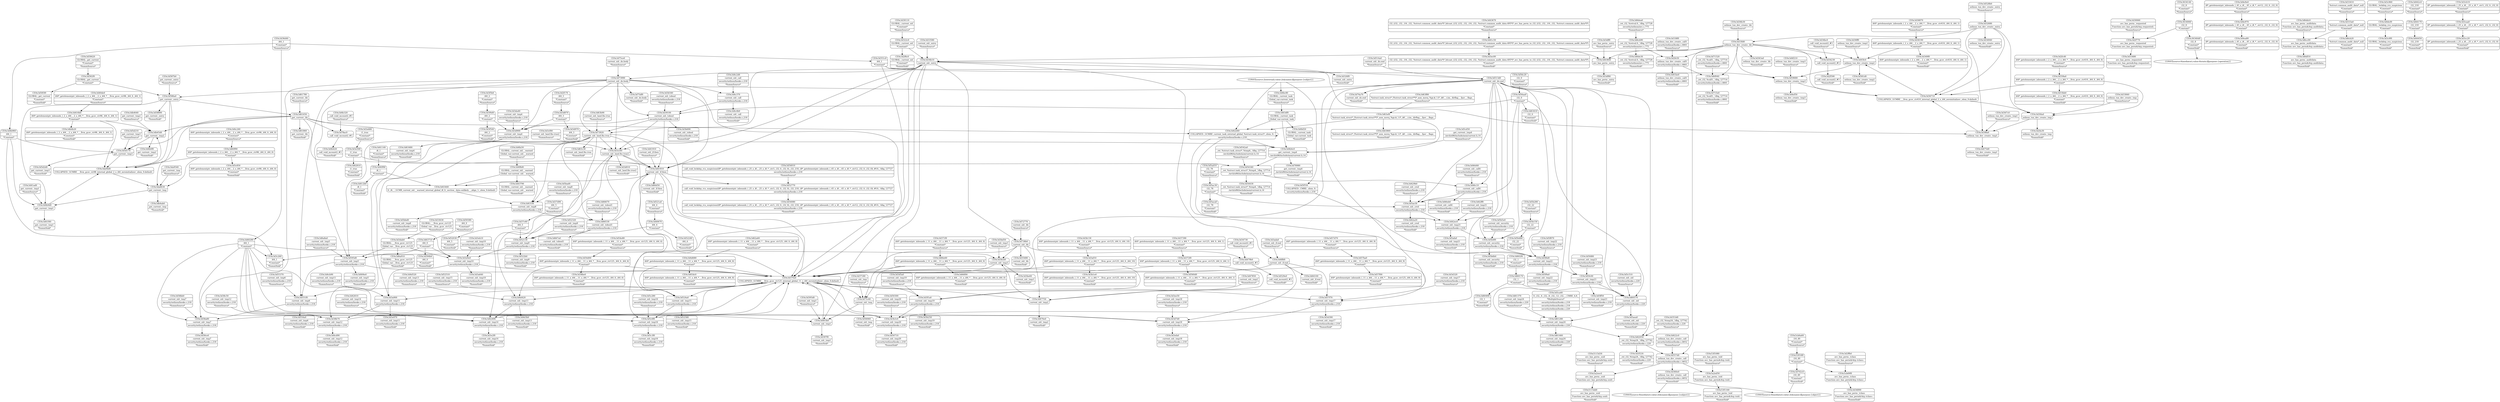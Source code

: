 digraph {
	CE0x3d40de0 [shape=record,shape=Mrecord,label="{CE0x3d40de0|i64*_getelementptr_inbounds_(_2_x_i64_,_2_x_i64_*___llvm_gcov_ctr98,_i64_0,_i64_1)|*Constant*|*SummSource*}"]
	CE0x3d75ce0 [shape=record,shape=Mrecord,label="{CE0x3d75ce0|current_sid:_do.body|*SummSource*}"]
	CE0x3d4d520 [shape=record,shape=Mrecord,label="{CE0x3d4d520|current_sid:_tmp13|security/selinux/hooks.c,218|*SummSource*}"]
	CE0x3d2ffb0 [shape=record,shape=Mrecord,label="{CE0x3d2ffb0|avc_has_perm:_tclass|Function::avc_has_perm&Arg::tclass::|*SummSource*}"]
	CE0x3d595d0 [shape=record,shape=Mrecord,label="{CE0x3d595d0|current_sid:_tmp5|security/selinux/hooks.c,218}"]
	CE0x3d353d0 [shape=record,shape=Mrecord,label="{CE0x3d353d0|_ret_i32_%tmp24,_!dbg_!27742|security/selinux/hooks.c,220|*SummSource*}"]
	CE0x3d41810 [shape=record,shape=Mrecord,label="{CE0x3d41810|current_sid:_if.then}"]
	CE0x3d6a8a0 [shape=record,shape=Mrecord,label="{CE0x3d6a8a0|current_sid:_tmp5|security/selinux/hooks.c,218|*SummSource*}"]
	CE0x3d54340 [shape=record,shape=Mrecord,label="{CE0x3d54340|_ret_%struct.task_struct*_%tmp4,_!dbg_!27714|./arch/x86/include/asm/current.h,14}"]
	CE0x3d5c850 [shape=record,shape=Mrecord,label="{CE0x3d5c850|i64*_getelementptr_inbounds_(_2_x_i64_,_2_x_i64_*___llvm_gcov_ctr98,_i64_0,_i64_0)|*Constant*|*SummSink*}"]
	CE0x3d63480 [shape=record,shape=Mrecord,label="{CE0x3d63480|current_sid:_tmp4|security/selinux/hooks.c,218|*SummSink*}"]
	CE0x3d4b320 [shape=record,shape=Mrecord,label="{CE0x3d4b320|_call_void_mcount()_#3|*SummSource*}"]
	CE0x3d431f0 [shape=record,shape=Mrecord,label="{CE0x3d431f0|current_sid:_tmp8|security/selinux/hooks.c,218}"]
	CE0x3d2fda0 [shape=record,shape=Mrecord,label="{CE0x3d2fda0|selinux_tun_dev_create:_tmp}"]
	CE0x3d43600 [shape=record,shape=Mrecord,label="{CE0x3d43600|avc_has_perm:_entry}"]
	CE0x3db45d0 [shape=record,shape=Mrecord,label="{CE0x3db45d0|get_current:_tmp2}"]
	CE0x3d554a0 [shape=record,shape=Mrecord,label="{CE0x3d554a0|current_sid:_tmp6|security/selinux/hooks.c,218|*SummSink*}"]
	CE0x3d5c510 [shape=record,shape=Mrecord,label="{CE0x3d5c510|current_sid:_sid|security/selinux/hooks.c,220|*SummSource*}"]
	CE0x3d63c30 [shape=record,shape=Mrecord,label="{CE0x3d63c30|current_sid:_land.lhs.true|*SummSink*}"]
	CE0x3d71520 [shape=record,shape=Mrecord,label="{CE0x3d71520|_ret_i32_%call1,_!dbg_!27714|security/selinux/hooks.c,4661|*SummSource*}"]
	CE0x3d3dab0 [shape=record,shape=Mrecord,label="{CE0x3d3dab0|GLOBAL:___llvm_gcov_ctr125|Global_var:__llvm_gcov_ctr125}"]
	CE0x3d4fa50 [shape=record,shape=Mrecord,label="{CE0x3d4fa50|GLOBAL:_current_sid.__warned|Global_var:current_sid.__warned|*SummSource*}"]
	CE0x3d54d00 [shape=record,shape=Mrecord,label="{CE0x3d54d00|i64*_getelementptr_inbounds_(_11_x_i64_,_11_x_i64_*___llvm_gcov_ctr125,_i64_0,_i64_6)|*Constant*}"]
	CE0x3d702c0 [shape=record,shape=Mrecord,label="{CE0x3d702c0|i16_49|*Constant*|*SummSink*}"]
	CE0x3d5b5e0 [shape=record,shape=Mrecord,label="{CE0x3d5b5e0|current_sid:_security|security/selinux/hooks.c,218|*SummSource*}"]
	CE0x5a2eec0 [shape=record,shape=Mrecord,label="{CE0x5a2eec0|avc_has_perm:_ssid|Function::avc_has_perm&Arg::ssid::}"]
	CE0x3d3efa0 [shape=record,shape=Mrecord,label="{CE0x3d3efa0|current_sid:_tmp18|security/selinux/hooks.c,218|*SummSink*}"]
	CE0x3d52320 [shape=record,shape=Mrecord,label="{CE0x3d52320|current_sid:_tmp9|security/selinux/hooks.c,218|*SummSource*}"]
	CE0x3d5c3f0 [shape=record,shape=Mrecord,label="{CE0x3d5c3f0|current_sid:_tmp16|security/selinux/hooks.c,218|*SummSink*}"]
	CE0x3d5f870 [shape=record,shape=Mrecord,label="{CE0x3d5f870|current_sid:_tmp22|security/selinux/hooks.c,218|*SummSource*}"]
	CE0x3d33840 [shape=record,shape=Mrecord,label="{CE0x3d33840|selinux_tun_dev_create:_tmp|*SummSource*}"]
	CE0x36340d0 [shape=record,shape=Mrecord,label="{CE0x36340d0|i32_8|*Constant*|*SummSink*}"]
	CE0x3d3eb10 [shape=record,shape=Mrecord,label="{CE0x3d3eb10|current_sid:_tmp10|security/selinux/hooks.c,218|*SummSource*}"]
	CE0x3d43670 [shape=record,shape=Mrecord,label="{CE0x3d43670|i32_(i32,_i32,_i16,_i32,_%struct.common_audit_data*)*_bitcast_(i32_(i32,_i32,_i16,_i32,_%struct.common_audit_data.495*)*_avc_has_perm_to_i32_(i32,_i32,_i16,_i32,_%struct.common_audit_data*)*)|*Constant*|*SummSource*}"]
	CE0x3d397f0 [shape=record,shape=Mrecord,label="{CE0x3d397f0|current_sid:_tmp1|*SummSink*}"]
	"CONST[source:0(mediator),value:0(static)][purpose:{operation}]"
	CE0x3d40280 [shape=record,shape=Mrecord,label="{CE0x3d40280|i64_1|*Constant*}"]
	CE0x3d61370 [shape=record,shape=Mrecord,label="{CE0x3d61370|current_sid:_tmp24|security/selinux/hooks.c,220|*SummSource*}"]
	CE0x3d42610 [shape=record,shape=Mrecord,label="{CE0x3d42610|current_sid:_tmp14|security/selinux/hooks.c,218|*SummSource*}"]
	CE0x3d351c0 [shape=record,shape=Mrecord,label="{CE0x3d351c0|i64_1|*Constant*}"]
	CE0x3d36870 [shape=record,shape=Mrecord,label="{CE0x3d36870|i64*_getelementptr_inbounds_(_2_x_i64_,_2_x_i64_*___llvm_gcov_ctr410,_i64_0,_i64_1)|*Constant*|*SummSource*}"]
	CE0x3d4f8d0 [shape=record,shape=Mrecord,label="{CE0x3d4f8d0|GLOBAL:_current_sid.__warned|Global_var:current_sid.__warned}"]
	CE0x53f1080 [shape=record,shape=Mrecord,label="{CE0x53f1080|avc_has_perm:_tsid|Function::avc_has_perm&Arg::tsid::|*SummSource*}"]
	CE0x3d587b0 [shape=record,shape=Mrecord,label="{CE0x3d587b0|get_current:_entry|*SummSource*}"]
	CE0x3d412b0 [shape=record,shape=Mrecord,label="{CE0x3d412b0|i8_1|*Constant*|*SummSink*}"]
	CE0x3d56aa0 [shape=record,shape=Mrecord,label="{CE0x3d56aa0|i32_0|*Constant*}"]
	"CONST[source:2(external),value:2(dynamic)][purpose:{subject}]"
	CE0x3d32680 [shape=record,shape=Mrecord,label="{CE0x3d32680|selinux_tun_dev_create:_entry}"]
	CE0x3d5f550 [shape=record,shape=Mrecord,label="{CE0x3d5f550|COLLAPSED:_CMRE:_elem_0::|security/selinux/hooks.c,218}"]
	CE0x3d73990 [shape=record,shape=Mrecord,label="{CE0x3d73990|current_sid:_do.body}"]
	CE0x3d6a910 [shape=record,shape=Mrecord,label="{CE0x3d6a910|GLOBAL:___llvm_gcov_ctr125|Global_var:__llvm_gcov_ctr125|*SummSink*}"]
	CE0x3d4d420 [shape=record,shape=Mrecord,label="{CE0x3d4d420|current_sid:_tmp13|security/selinux/hooks.c,218}"]
	CE0x3d3bcb0 [shape=record,shape=Mrecord,label="{CE0x3d3bcb0|current_sid:_tmp3}"]
	CE0x3d57f70 [shape=record,shape=Mrecord,label="{CE0x3d57f70|current_sid:_tmp17|security/selinux/hooks.c,218}"]
	CE0x3d30ff0 [shape=record,shape=Mrecord,label="{CE0x3d30ff0|selinux_tun_dev_create:_tmp2|*SummSource*}"]
	CE0x3d3f1a0 [shape=record,shape=Mrecord,label="{CE0x3d3f1a0|current_sid:_tmp19|security/selinux/hooks.c,218}"]
	CE0x3d4e9e0 [shape=record,shape=Mrecord,label="{CE0x3d4e9e0|i8*_getelementptr_inbounds_(_45_x_i8_,_45_x_i8_*_.str12,_i32_0,_i32_0)|*Constant*|*SummSource*}"]
	CE0x3d326f0 [shape=record,shape=Mrecord,label="{CE0x3d326f0|current_sid:_entry|*SummSink*}"]
	CE0x3d63410 [shape=record,shape=Mrecord,label="{CE0x3d63410|i32_0|*Constant*|*SummSink*}"]
	CE0x3d476e0 [shape=record,shape=Mrecord,label="{CE0x3d476e0|current_sid:_tmp2|*SummSink*}"]
	CE0x3d59380 [shape=record,shape=Mrecord,label="{CE0x3d59380|i64_0|*Constant*|*SummSource*}"]
	CE0x3d33480 [shape=record,shape=Mrecord,label="{CE0x3d33480|avc_has_perm:_requested|Function::avc_has_perm&Arg::requested::|*SummSink*}"]
	CE0x3d514a0 [shape=record,shape=Mrecord,label="{CE0x3d514a0|current_sid:_do.end|*SummSource*}"]
	CE0x3d5ae30 [shape=record,shape=Mrecord,label="{CE0x3d5ae30|current_sid:_cred|security/selinux/hooks.c,218}"]
	CE0x3d63ef0 [shape=record,shape=Mrecord,label="{CE0x3d63ef0|%struct.task_struct*_(%struct.task_struct**)*_asm_movq_%gs:$_1:P_,$0_,_r,im,_dirflag_,_fpsr_,_flags_}"]
	CE0x3d30110 [shape=record,shape=Mrecord,label="{CE0x3d30110|GLOBAL:_current_sid|*Constant*|*SummSource*}"]
	CE0x3d66d50 [shape=record,shape=Mrecord,label="{CE0x3d66d50|current_sid:_if.then|*SummSink*}"]
	CE0x3d6f040 [shape=record,shape=Mrecord,label="{CE0x3d6f040|_ret_i32_%call1,_!dbg_!27714|security/selinux/hooks.c,4661}"]
	CE0x3d403b0 [shape=record,shape=Mrecord,label="{CE0x3d403b0|current_sid:_tmp1}"]
	CE0x3d61650 [shape=record,shape=Mrecord,label="{CE0x3d61650|get_current:_bb}"]
	CE0x3d63f80 [shape=record,shape=Mrecord,label="{CE0x3d63f80|%struct.task_struct*_(%struct.task_struct**)*_asm_movq_%gs:$_1:P_,$0_,_r,im,_dirflag_,_fpsr_,_flags_|*SummSource*}"]
	CE0x3d3b1e0 [shape=record,shape=Mrecord,label="{CE0x3d3b1e0|i64*_getelementptr_inbounds_(_11_x_i64_,_11_x_i64_*___llvm_gcov_ctr125,_i64_0,_i64_10)|*Constant*|*SummSink*}"]
	CE0x3d371f0 [shape=record,shape=Mrecord,label="{CE0x3d371f0|i64*_getelementptr_inbounds_(_11_x_i64_,_11_x_i64_*___llvm_gcov_ctr125,_i64_0,_i64_0)|*Constant*|*SummSource*}"]
	CE0x3d3b130 [shape=record,shape=Mrecord,label="{CE0x3d3b130|i64*_getelementptr_inbounds_(_11_x_i64_,_11_x_i64_*___llvm_gcov_ctr125,_i64_0,_i64_10)|*Constant*|*SummSource*}"]
	CE0x3d6cb20 [shape=record,shape=Mrecord,label="{CE0x3d6cb20|%struct.common_audit_data*_null|*Constant*|*SummSink*}"]
	CE0x3d57f00 [shape=record,shape=Mrecord,label="{CE0x3d57f00|i64*_getelementptr_inbounds_(_11_x_i64_,_11_x_i64_*___llvm_gcov_ctr125,_i64_0,_i64_9)|*Constant*|*SummSink*}"]
	CE0x3d5f6d0 [shape=record,shape=Mrecord,label="{CE0x3d5f6d0|current_sid:_tmp22|security/selinux/hooks.c,218}"]
	CE0x3d5b4f0 [shape=record,shape=Mrecord,label="{CE0x3d5b4f0|current_sid:_security|security/selinux/hooks.c,218}"]
	CE0x3d3f4d0 [shape=record,shape=Mrecord,label="{CE0x3d3f4d0|i64_2|*Constant*}"]
	CE0x3d5bbd0 [shape=record,shape=Mrecord,label="{CE0x3d5bbd0|current_sid:_tmp8|security/selinux/hooks.c,218|*SummSink*}"]
	CE0x3d602f0 [shape=record,shape=Mrecord,label="{CE0x3d602f0|i32_1|*Constant*|*SummSource*}"]
	CE0x3d41c50 [shape=record,shape=Mrecord,label="{CE0x3d41c50|i32_(i32,_i32,_i16,_i32,_%struct.common_audit_data*)*_bitcast_(i32_(i32,_i32,_i16,_i32,_%struct.common_audit_data.495*)*_avc_has_perm_to_i32_(i32,_i32,_i16,_i32,_%struct.common_audit_data*)*)|*Constant*}"]
	CE0x3d4b960 [shape=record,shape=Mrecord,label="{CE0x3d4b960|i64_1|*Constant*}"]
	CE0x3d45dc0 [shape=record,shape=Mrecord,label="{CE0x3d45dc0|i64*_getelementptr_inbounds_(_11_x_i64_,_11_x_i64_*___llvm_gcov_ctr125,_i64_0,_i64_8)|*Constant*|*SummSink*}"]
	CE0x3d38b70 [shape=record,shape=Mrecord,label="{CE0x3d38b70|current_sid:_tmp12|security/selinux/hooks.c,218}"]
	CE0x3d6cb90 [shape=record,shape=Mrecord,label="{CE0x3d6cb90|_ret_i32_%retval.0,_!dbg_!27728|security/selinux/avc.c,775}"]
	CE0x3d5cd50 [shape=record,shape=Mrecord,label="{CE0x3d5cd50|get_current:_tmp4|./arch/x86/include/asm/current.h,14|*SummSource*}"]
	CE0x3d66f00 [shape=record,shape=Mrecord,label="{CE0x3d66f00|i64*_getelementptr_inbounds_(_11_x_i64_,_11_x_i64_*___llvm_gcov_ctr125,_i64_0,_i64_0)|*Constant*|*SummSink*}"]
	CE0x3d4dcf0 [shape=record,shape=Mrecord,label="{CE0x3d4dcf0|GLOBAL:_lockdep_rcu_suspicious|*Constant*}"]
	CE0x3d37180 [shape=record,shape=Mrecord,label="{CE0x3d37180|current_sid:_tmp|*SummSource*}"]
	CE0x3d3e680 [shape=record,shape=Mrecord,label="{CE0x3d3e680|i1_true|*Constant*|*SummSource*}"]
	CE0x3d406e0 [shape=record,shape=Mrecord,label="{CE0x3d406e0|current_sid:_tmp5|security/selinux/hooks.c,218|*SummSink*}"]
	CE0x3d4b0f0 [shape=record,shape=Mrecord,label="{CE0x3d4b0f0|get_current:_tmp2|*SummSink*}"]
	CE0x3d442c0 [shape=record,shape=Mrecord,label="{CE0x3d442c0|i32_218|*Constant*|*SummSource*}"]
	CE0x3d4c4b0 [shape=record,shape=Mrecord,label="{CE0x3d4c4b0|current_sid:_call|security/selinux/hooks.c,218|*SummSink*}"]
	CE0x3d4c240 [shape=record,shape=Mrecord,label="{CE0x3d4c240|i64*_getelementptr_inbounds_(_2_x_i64_,_2_x_i64_*___llvm_gcov_ctr98,_i64_0,_i64_0)|*Constant*|*SummSource*}"]
	CE0x3d54080 [shape=record,shape=Mrecord,label="{CE0x3d54080|_call_void_lockdep_rcu_suspicious(i8*_getelementptr_inbounds_(_25_x_i8_,_25_x_i8_*_.str3,_i32_0,_i32_0),_i32_218,_i8*_getelementptr_inbounds_(_45_x_i8_,_45_x_i8_*_.str12,_i32_0,_i32_0))_#10,_!dbg_!27727|security/selinux/hooks.c,218|*SummSink*}"]
	CE0x3d38fa0 [shape=record,shape=Mrecord,label="{CE0x3d38fa0|selinux_tun_dev_create:_tmp1}"]
	CE0x3d3bd50 [shape=record,shape=Mrecord,label="{CE0x3d3bd50|current_sid:_tmp3|*SummSource*}"]
	CE0x3d372f0 [shape=record,shape=Mrecord,label="{CE0x3d372f0|i64*_getelementptr_inbounds_(_11_x_i64_,_11_x_i64_*___llvm_gcov_ctr125,_i64_0,_i64_1)|*Constant*}"]
	CE0x3d2fa30 [shape=record,shape=Mrecord,label="{CE0x3d2fa30|selinux_tun_dev_create:_tmp|*SummSink*}"]
	CE0x3d34230 [shape=record,shape=Mrecord,label="{CE0x3d34230|_call_void_mcount()_#3}"]
	CE0x3d3b690 [shape=record,shape=Mrecord,label="{CE0x3d3b690|current_sid:_tobool|security/selinux/hooks.c,218|*SummSink*}"]
	CE0x53f10f0 [shape=record,shape=Mrecord,label="{CE0x53f10f0|i16_49|*Constant*}"]
	CE0x3d60490 [shape=record,shape=Mrecord,label="{CE0x3d60490|i32_1|*Constant*|*SummSink*}"]
	CE0x3d75c40 [shape=record,shape=Mrecord,label="{CE0x3d75c40|current_sid:_tmp}"]
	CE0x3d75df0 [shape=record,shape=Mrecord,label="{CE0x3d75df0|current_sid:_do.body|*SummSink*}"]
	CE0x3d62a60 [shape=record,shape=Mrecord,label="{CE0x3d62a60|i64*_getelementptr_inbounds_(_11_x_i64_,_11_x_i64_*___llvm_gcov_ctr125,_i64_0,_i64_8)|*Constant*|*SummSource*}"]
	CE0x3d46eb0 [shape=record,shape=Mrecord,label="{CE0x3d46eb0|current_sid:_call4|security/selinux/hooks.c,218|*SummSink*}"]
	CE0x3d42d40 [shape=record,shape=Mrecord,label="{CE0x3d42d40|COLLAPSED:_GCMRE_current_task_external_global_%struct.task_struct*:_elem_0::|security/selinux/hooks.c,218}"]
	CE0x3d4c370 [shape=record,shape=Mrecord,label="{CE0x3d4c370|current_sid:_call|security/selinux/hooks.c,218}"]
	CE0x3d60570 [shape=record,shape=Mrecord,label="{CE0x3d60570|current_sid:_sid|security/selinux/hooks.c,220}"]
	CE0x3d528b0 [shape=record,shape=Mrecord,label="{CE0x3d528b0|selinux_tun_dev_create:_entry|*SummSource*}"]
	CE0x3d5c280 [shape=record,shape=Mrecord,label="{CE0x3d5c280|current_sid:_tmp16|security/selinux/hooks.c,218|*SummSource*}"]
	CE0x3d52030 [shape=record,shape=Mrecord,label="{CE0x3d52030|i64_5|*Constant*|*SummSink*}"]
	CE0x3d3c260 [shape=record,shape=Mrecord,label="{CE0x3d3c260|i64_1|*Constant*|*SummSink*}"]
	CE0x3d41f40 [shape=record,shape=Mrecord,label="{CE0x3d41f40|get_current:_tmp1|*SummSink*}"]
	CE0x3d5f9a0 [shape=record,shape=Mrecord,label="{CE0x3d5f9a0|current_sid:_tmp22|security/selinux/hooks.c,218|*SummSink*}"]
	CE0x3d5b6b0 [shape=record,shape=Mrecord,label="{CE0x3d5b6b0|current_sid:_security|security/selinux/hooks.c,218|*SummSink*}"]
	CE0x3d5fc00 [shape=record,shape=Mrecord,label="{CE0x3d5fc00|current_sid:_tmp23|security/selinux/hooks.c,218}"]
	CE0x3d34890 [shape=record,shape=Mrecord,label="{CE0x3d34890|avc_has_perm:_tclass|Function::avc_has_perm&Arg::tclass::|*SummSink*}"]
	CE0x3d34730 [shape=record,shape=Mrecord,label="{CE0x3d34730|_call_void_mcount()_#3|*SummSource*}"]
	CE0x3d44170 [shape=record,shape=Mrecord,label="{CE0x3d44170|i32_218|*Constant*}"]
	CE0x3d50300 [shape=record,shape=Mrecord,label="{CE0x3d50300|current_sid:_tmp20|security/selinux/hooks.c,218|*SummSource*}"]
	CE0x3d3c960 [shape=record,shape=Mrecord,label="{CE0x3d3c960|GLOBAL:_lockdep_rcu_suspicious|*Constant*|*SummSource*}"]
	CE0x3d60f90 [shape=record,shape=Mrecord,label="{CE0x3d60f90|i64*_getelementptr_inbounds_(_2_x_i64_,_2_x_i64_*___llvm_gcov_ctr98,_i64_0,_i64_0)|*Constant*}"]
	CE0x3d52130 [shape=record,shape=Mrecord,label="{CE0x3d52130|current_sid:_tmp9|security/selinux/hooks.c,218}"]
	CE0x3d3b250 [shape=record,shape=Mrecord,label="{CE0x3d3b250|current_sid:_tmp19|security/selinux/hooks.c,218|*SummSink*}"]
	CE0x3d56060 [shape=record,shape=Mrecord,label="{CE0x3d56060|current_sid:_tmp|*SummSink*}"]
	CE0x3d4d680 [shape=record,shape=Mrecord,label="{CE0x3d4d680|i64*_getelementptr_inbounds_(_11_x_i64_,_11_x_i64_*___llvm_gcov_ctr125,_i64_0,_i64_8)|*Constant*}"]
	CE0x3d3b540 [shape=record,shape=Mrecord,label="{CE0x3d3b540|current_sid:_tobool|security/selinux/hooks.c,218|*SummSource*}"]
	CE0x3d34bc0 [shape=record,shape=Mrecord,label="{CE0x3d34bc0|_call_void_mcount()_#3|*SummSource*}"]
	CE0x3d66670 [shape=record,shape=Mrecord,label="{CE0x3d66670|current_sid:_tobool1|security/selinux/hooks.c,218|*SummSource*}"]
	CE0x3d58420 [shape=record,shape=Mrecord,label="{CE0x3d58420|GLOBAL:_get_current|*Constant*|*SummSource*}"]
	CE0x3d47750 [shape=record,shape=Mrecord,label="{CE0x3d47750|current_sid:_tmp2}"]
	CE0x3d3da40 [shape=record,shape=Mrecord,label="{CE0x3d3da40|current_sid:_tmp4|security/selinux/hooks.c,218|*SummSource*}"]
	CE0x3d479b0 [shape=record,shape=Mrecord,label="{CE0x3d479b0|_call_void_mcount()_#3}"]
	CE0x3d63710 [shape=record,shape=Mrecord,label="{CE0x3d63710|i64_0|*Constant*}"]
	CE0x3d63b90 [shape=record,shape=Mrecord,label="{CE0x3d63b90|current_sid:_land.lhs.true|*SummSource*}"]
	CE0x3d4ea80 [shape=record,shape=Mrecord,label="{CE0x3d4ea80|i8*_getelementptr_inbounds_(_45_x_i8_,_45_x_i8_*_.str12,_i32_0,_i32_0)|*Constant*|*SummSink*}"]
	CE0x3d73920 [shape=record,shape=Mrecord,label="{CE0x3d73920|current_sid:_land.lhs.true}"]
	CE0x3d43790 [shape=record,shape=Mrecord,label="{CE0x3d43790|GLOBAL:_current_sid.__warned|Global_var:current_sid.__warned|*SummSink*}"]
	CE0x3d60170 [shape=record,shape=Mrecord,label="{CE0x3d60170|i32_1|*Constant*}"]
	CE0x3d41910 [shape=record,shape=Mrecord,label="{CE0x3d41910|current_sid:_if.then|*SummSource*}"]
	CE0x3d41140 [shape=record,shape=Mrecord,label="{CE0x3d41140|i8_1|*Constant*|*SummSource*}"]
	CE0x3d542a0 [shape=record,shape=Mrecord,label="{CE0x3d542a0|_ret_%struct.task_struct*_%tmp4,_!dbg_!27714|./arch/x86/include/asm/current.h,14|*SummSource*}"]
	CE0x3d3df80 [shape=record,shape=Mrecord,label="{CE0x3d3df80|avc_has_perm:_entry|*SummSink*}"]
	CE0x3d5afa0 [shape=record,shape=Mrecord,label="{CE0x3d5afa0|current_sid:_tmp21|security/selinux/hooks.c,218|*SummSink*}"]
	CE0x3d2f220 [shape=record,shape=Mrecord,label="{CE0x3d2f220|_ret_i32_%tmp24,_!dbg_!27742|security/selinux/hooks.c,220|*SummSink*}"]
	CE0x3d3d320 [shape=record,shape=Mrecord,label="{CE0x3d3d320|current_sid:_tmp17|security/selinux/hooks.c,218|*SummSource*}"]
	CE0x3d586a0 [shape=record,shape=Mrecord,label="{CE0x3d586a0|get_current:_entry}"]
	CE0x3d395d0 [shape=record,shape=Mrecord,label="{CE0x3d395d0|current_sid:_tmp1|*SummSource*}"]
	CE0x3d58a80 [shape=record,shape=Mrecord,label="{CE0x3d58a80|current_sid:_tmp7|security/selinux/hooks.c,218}"]
	CE0x3d4d3b0 [shape=record,shape=Mrecord,label="{CE0x3d4d3b0|current_sid:_tmp13|security/selinux/hooks.c,218|*SummSink*}"]
	CE0x3d557d0 [shape=record,shape=Mrecord,label="{CE0x3d557d0|selinux_tun_dev_create:_call|security/selinux/hooks.c,4652}"]
	CE0x3d58890 [shape=record,shape=Mrecord,label="{CE0x3d58890|get_current:_entry|*SummSink*}"]
	CE0x3d58bb0 [shape=record,shape=Mrecord,label="{CE0x3d58bb0|current_sid:_tmp7|security/selinux/hooks.c,218|*SummSource*}"]
	CE0x3d36190 [shape=record,shape=Mrecord,label="{CE0x3d36190|i64*_getelementptr_inbounds_(_2_x_i64_,_2_x_i64_*___llvm_gcov_ctr410,_i64_0,_i64_1)|*Constant*}"]
	CE0x3d56c20 [shape=record,shape=Mrecord,label="{CE0x3d56c20|i32_0|*Constant*|*SummSource*}"]
	CE0x3d52240 [shape=record,shape=Mrecord,label="{CE0x3d52240|i64_4|*Constant*|*SummSink*}"]
	CE0x3634060 [shape=record,shape=Mrecord,label="{CE0x3634060|i32_8|*Constant*}"]
	"CONST[source:0(mediator),value:2(dynamic)][purpose:{subject}]"
	CE0x3d30060 [shape=record,shape=Mrecord,label="{CE0x3d30060|avc_has_perm:_requested|Function::avc_has_perm&Arg::requested::|*SummSource*}"]
	CE0x3d4cd90 [shape=record,shape=Mrecord,label="{CE0x3d4cd90|current_sid:_tmp12|security/selinux/hooks.c,218|*SummSink*}"]
	CE0x3d62810 [shape=record,shape=Mrecord,label="{CE0x3d62810|i1_true|*Constant*|*SummSink*}"]
	CE0x3d4bf20 [shape=record,shape=Mrecord,label="{CE0x3d4bf20|GLOBAL:_current_task|Global_var:current_task|*SummSink*}"]
	CE0x3d522b0 [shape=record,shape=Mrecord,label="{CE0x3d522b0|current_sid:_tmp9|security/selinux/hooks.c,218|*SummSink*}"]
	CE0x3d41be0 [shape=record,shape=Mrecord,label="{CE0x3d41be0|selinux_tun_dev_create:_call1|security/selinux/hooks.c,4661|*SummSink*}"]
	CE0x3d42490 [shape=record,shape=Mrecord,label="{CE0x3d42490|current_sid:_tmp14|security/selinux/hooks.c,218}"]
	CE0x3d594b0 [shape=record,shape=Mrecord,label="{CE0x3d594b0|i64_0|*Constant*|*SummSink*}"]
	CE0x3d3af10 [shape=record,shape=Mrecord,label="{CE0x3d3af10|i64*_getelementptr_inbounds_(_11_x_i64_,_11_x_i64_*___llvm_gcov_ctr125,_i64_0,_i64_10)|*Constant*}"]
	CE0x3d33580 [shape=record,shape=Mrecord,label="{CE0x3d33580|current_sid:_entry|*SummSource*}"]
	CE0x3d45fc0 [shape=record,shape=Mrecord,label="{CE0x3d45fc0|selinux_tun_dev_create:_tmp2}"]
	CE0x3d3d5a0 [shape=record,shape=Mrecord,label="{CE0x3d3d5a0|current_sid:_tmp19|security/selinux/hooks.c,218|*SummSource*}"]
	CE0x3d6dea0 [shape=record,shape=Mrecord,label="{CE0x3d6dea0|_ret_i32_%retval.0,_!dbg_!27728|security/selinux/avc.c,775|*SummSource*}"]
	CE0x3d61860 [shape=record,shape=Mrecord,label="{CE0x3d61860|get_current:_bb|*SummSink*}"]
	CE0x3d551f0 [shape=record,shape=Mrecord,label="{CE0x3d551f0|current_sid:_tmp6|security/selinux/hooks.c,218}"]
	CE0x3d33410 [shape=record,shape=Mrecord,label="{CE0x3d33410|%struct.common_audit_data*_null|*Constant*|*SummSource*}"]
	CE0x3d42ec0 [shape=record,shape=Mrecord,label="{CE0x3d42ec0|current_sid:_tmp21|security/selinux/hooks.c,218}"]
	CE0x3d43440 [shape=record,shape=Mrecord,label="{CE0x3d43440|0:_i8,_:_GCMR_current_sid.__warned_internal_global_i8_0,_section_.data.unlikely_,_align_1:_elem_0:default:}"]
	CE0x3d38be0 [shape=record,shape=Mrecord,label="{CE0x3d38be0|i64*_getelementptr_inbounds_(_11_x_i64_,_11_x_i64_*___llvm_gcov_ctr125,_i64_0,_i64_6)|*Constant*|*SummSink*}"]
	CE0x3d3e970 [shape=record,shape=Mrecord,label="{CE0x3d3e970|current_sid:_tmp11|security/selinux/hooks.c,218|*SummSink*}"]
	CE0x3d4b4c0 [shape=record,shape=Mrecord,label="{CE0x3d4b4c0|get_current:_tmp4|./arch/x86/include/asm/current.h,14}"]
	CE0x3d3e9e0 [shape=record,shape=Mrecord,label="{CE0x3d3e9e0|current_sid:_tmp10|security/selinux/hooks.c,218}"]
	CE0x3d3dff0 [shape=record,shape=Mrecord,label="{CE0x3d3dff0|avc_has_perm:_entry|*SummSource*}"]
	CE0x3d738b0 [shape=record,shape=Mrecord,label="{CE0x3d738b0|current_sid:_bb}"]
	CE0x3d4cb90 [shape=record,shape=Mrecord,label="{CE0x3d4cb90|current_sid:_tmp11|security/selinux/hooks.c,218|*SummSource*}"]
	CE0x3d5ac30 [shape=record,shape=Mrecord,label="{CE0x3d5ac30|i32_78|*Constant*}"]
	CE0x3d5c0f0 [shape=record,shape=Mrecord,label="{CE0x3d5c0f0|current_sid:_tmp16|security/selinux/hooks.c,218}"]
	CE0x3d6de30 [shape=record,shape=Mrecord,label="{CE0x3d6de30|_ret_i32_%retval.0,_!dbg_!27728|security/selinux/avc.c,775|*SummSink*}"]
	CE0x3d41ad0 [shape=record,shape=Mrecord,label="{CE0x3d41ad0|get_current:_tmp1|*SummSource*}"]
	CE0x3d529e0 [shape=record,shape=Mrecord,label="{CE0x3d529e0|_call_void_mcount()_#3|*SummSink*}"]
	CE0x3d4e970 [shape=record,shape=Mrecord,label="{CE0x3d4e970|i8*_getelementptr_inbounds_(_45_x_i8_,_45_x_i8_*_.str12,_i32_0,_i32_0)|*Constant*}"]
	CE0x3d370a0 [shape=record,shape=Mrecord,label="{CE0x3d370a0|COLLAPSED:_GCMRE___llvm_gcov_ctr125_internal_global_11_x_i64_zeroinitializer:_elem_0:default:}"]
	CE0x3d5d210 [shape=record,shape=Mrecord,label="{CE0x3d5d210|get_current:_tmp3|*SummSource*}"]
	CE0x3d3d390 [shape=record,shape=Mrecord,label="{CE0x3d3d390|current_sid:_tmp17|security/selinux/hooks.c,218|*SummSink*}"]
	CE0x3d521a0 [shape=record,shape=Mrecord,label="{CE0x3d521a0|i64_4|*Constant*|*SummSource*}"]
	CE0x5cb6a60 [shape=record,shape=Mrecord,label="{CE0x5cb6a60|i16_49|*Constant*|*SummSource*}"]
	CE0x3d4bc80 [shape=record,shape=Mrecord,label="{CE0x3d4bc80|GLOBAL:_current_task|Global_var:current_task|*SummSource*}"]
	CE0x3d6ddc0 [shape=record,shape=Mrecord,label="{CE0x3d6ddc0|avc_has_perm:_auditdata|Function::avc_has_perm&Arg::auditdata::|*SummSource*}"]
	CE0x3d47850 [shape=record,shape=Mrecord,label="{CE0x3d47850|current_sid:_tmp2|*SummSource*}"]
	CE0x3d349f0 [shape=record,shape=Mrecord,label="{CE0x3d349f0|i64*_getelementptr_inbounds_(_2_x_i64_,_2_x_i64_*___llvm_gcov_ctr410,_i64_0,_i64_1)|*Constant*|*SummSink*}"]
	CE0x3d422c0 [shape=record,shape=Mrecord,label="{CE0x3d422c0|selinux_tun_dev_create:_call|security/selinux/hooks.c,4652|*SummSource*}"]
	CE0x3d3f5b0 [shape=record,shape=Mrecord,label="{CE0x3d3f5b0|i64_2|*Constant*|*SummSource*}"]
	CE0x3d52510 [shape=record,shape=Mrecord,label="{CE0x3d52510|current_sid:_tmp15|security/selinux/hooks.c,218|*SummSource*}"]
	CE0x3d63df0 [shape=record,shape=Mrecord,label="{CE0x3d63df0|GLOBAL:_current_task|Global_var:current_task}"]
	CE0x3d40f90 [shape=record,shape=Mrecord,label="{CE0x3d40f90|i8_1|*Constant*}"]
	CE0x3d46c10 [shape=record,shape=Mrecord,label="{CE0x3d46c10|current_sid:_call4|security/selinux/hooks.c,218}"]
	CE0x3d3d010 [shape=record,shape=Mrecord,label="{CE0x3d3d010|current_sid:_land.lhs.true2|*SummSink*}"]
	CE0x3d52770 [shape=record,shape=Mrecord,label="{CE0x3d52770|_call_void_lockdep_rcu_suspicious(i8*_getelementptr_inbounds_(_25_x_i8_,_25_x_i8_*_.str3,_i32_0,_i32_0),_i32_218,_i8*_getelementptr_inbounds_(_45_x_i8_,_45_x_i8_*_.str12,_i32_0,_i32_0))_#10,_!dbg_!27727|security/selinux/hooks.c,218}"]
	CE0x3d78980 [shape=record,shape=Mrecord,label="{CE0x3d78980|get_current:_tmp4|./arch/x86/include/asm/current.h,14|*SummSink*}"]
	CE0x3db4b20 [shape=record,shape=Mrecord,label="{CE0x3db4b20|i64*_getelementptr_inbounds_(_2_x_i64_,_2_x_i64_*___llvm_gcov_ctr98,_i64_0,_i64_1)|*Constant*|*SummSink*}"]
	CE0x3d360e0 [shape=record,shape=Mrecord,label="{CE0x3d360e0|selinux_tun_dev_create:_call|security/selinux/hooks.c,4652|*SummSink*}"]
	CE0x3d715e0 [shape=record,shape=Mrecord,label="{CE0x3d715e0|_ret_i32_%call1,_!dbg_!27714|security/selinux/hooks.c,4661|*SummSink*}"]
	CE0x3d34b10 [shape=record,shape=Mrecord,label="{CE0x3d34b10|current_sid:_entry}"]
	CE0x3d4ef50 [shape=record,shape=Mrecord,label="{CE0x3d4ef50|selinux_tun_dev_create:_tmp3|*SummSink*}"]
	CE0x3d3ee50 [shape=record,shape=Mrecord,label="{CE0x3d3ee50|current_sid:_tmp18|security/selinux/hooks.c,218|*SummSource*}"]
	CE0x3d50710 [shape=record,shape=Mrecord,label="{CE0x3d50710|current_sid:_tmp20|security/selinux/hooks.c,218|*SummSink*}"]
	CE0x3d42050 [shape=record,shape=Mrecord,label="{CE0x3d42050|_ret_i32_%tmp24,_!dbg_!27742|security/selinux/hooks.c,220}"]
	CE0x3d34940 [shape=record,shape=Mrecord,label="{CE0x3d34940|selinux_tun_dev_create:_entry|*SummSink*}"]
	CE0x3d37d90 [shape=record,shape=Mrecord,label="{CE0x3d37d90|i64_5|*Constant*|*SummSource*}"]
	CE0x3d3cf00 [shape=record,shape=Mrecord,label="{CE0x3d3cf00|current_sid:_land.lhs.true2|*SummSource*}"]
	CE0x3d367c0 [shape=record,shape=Mrecord,label="{CE0x3d367c0|selinux_tun_dev_create:_tmp1|*SummSource*}"]
	CE0x3d57ba0 [shape=record,shape=Mrecord,label="{CE0x3d57ba0|i64*_getelementptr_inbounds_(_11_x_i64_,_11_x_i64_*___llvm_gcov_ctr125,_i64_0,_i64_9)|*Constant*}"]
	CE0x3d524a0 [shape=record,shape=Mrecord,label="{CE0x3d524a0|current_sid:_tmp15|security/selinux/hooks.c,218}"]
	CE0x3db4ab0 [shape=record,shape=Mrecord,label="{CE0x3db4ab0|get_current:_tmp|*SummSink*}"]
	CE0x3d61460 [shape=record,shape=Mrecord,label="{CE0x3d61460|current_sid:_tmp24|security/selinux/hooks.c,220|*SummSink*}"]
	CE0x3d59680 [shape=record,shape=Mrecord,label="{CE0x3d59680|selinux_tun_dev_create:_tmp3}"]
	CE0x3d4b420 [shape=record,shape=Mrecord,label="{CE0x3d4b420|_call_void_mcount()_#3|*SummSink*}"]
	CE0x3d585f0 [shape=record,shape=Mrecord,label="{CE0x3d585f0|GLOBAL:_get_current|*Constant*|*SummSink*}"]
	CE0x3da6630 [shape=record,shape=Mrecord,label="{CE0x3da6630|get_current:_tmp}"]
	CE0x3d6cc00 [shape=record,shape=Mrecord,label="{CE0x3d6cc00|avc_has_perm:_auditdata|Function::avc_has_perm&Arg::auditdata::}"]
	CE0x3d61280 [shape=record,shape=Mrecord,label="{CE0x3d61280|current_sid:_tmp24|security/selinux/hooks.c,220}"]
	CE0x3d513d0 [shape=record,shape=Mrecord,label="{CE0x3d513d0|current_sid:_do.end}"]
	CE0x3d39100 [shape=record,shape=Mrecord,label="{CE0x3d39100|current_sid:_tobool|security/selinux/hooks.c,218}"]
	CE0x3d5b150 [shape=record,shape=Mrecord,label="{CE0x3d5b150|i32_22|*Constant*}"]
	CE0x3d322c0 [shape=record,shape=Mrecord,label="{CE0x3d322c0|GLOBAL:_current_sid|*Constant*}"]
	CE0x3d3e2f0 [shape=record,shape=Mrecord,label="{CE0x3d3e2f0|current_sid:_tmp14|security/selinux/hooks.c,218|*SummSink*}"]
	CE0x3d333a0 [shape=record,shape=Mrecord,label="{CE0x3d333a0|%struct.common_audit_data*_null|*Constant*}"]
	CE0x3d363a0 [shape=record,shape=Mrecord,label="{CE0x3d363a0|selinux_tun_dev_create:_bb|*SummSink*}"]
	CE0x3d3caa0 [shape=record,shape=Mrecord,label="{CE0x3d3caa0|i8*_getelementptr_inbounds_(_25_x_i8_,_25_x_i8_*_.str3,_i32_0,_i32_0)|*Constant*}"]
	CE0x3d2f590 [shape=record,shape=Mrecord,label="{CE0x3d2f590|_call_void_mcount()_#3|*SummSink*}"]
	CE0x3d38c50 [shape=record,shape=Mrecord,label="{CE0x3d38c50|current_sid:_tmp12|security/selinux/hooks.c,218|*SummSource*}"]
	CE0x3d2f170 [shape=record,shape=Mrecord,label="{CE0x3d2f170|i64_3|*Constant*|*SummSource*}"]
	CE0x3d582f0 [shape=record,shape=Mrecord,label="{CE0x3d582f0|GLOBAL:_get_current|*Constant*}"]
	CE0x3d5b480 [shape=record,shape=Mrecord,label="{CE0x3d5b480|i32_22|*Constant*|*SummSink*}"]
	CE0x3634140 [shape=record,shape=Mrecord,label="{CE0x3634140|i32_8|*Constant*|*SummSource*}"]
	CE0x3d3d970 [shape=record,shape=Mrecord,label="{CE0x3d3d970|i64_3|*Constant*|*SummSink*}"]
	CE0x3d36b30 [shape=record,shape=Mrecord,label="{CE0x3d36b30|selinux_tun_dev_create:_bb|*SummSource*}"]
	CE0x5a2ed50 [shape=record,shape=Mrecord,label="{CE0x5a2ed50|avc_has_perm:_tsid|Function::avc_has_perm&Arg::tsid::}"]
	CE0x3d6df10 [shape=record,shape=Mrecord,label="{CE0x3d6df10|avc_has_perm:_auditdata|Function::avc_has_perm&Arg::auditdata::|*SummSink*}"]
	CE0x5115dd0 [shape=record,shape=Mrecord,label="{CE0x5115dd0|avc_has_perm:_ssid|Function::avc_has_perm&Arg::ssid::|*SummSink*}"]
	CE0x3d560d0 [shape=record,shape=Mrecord,label="{CE0x3d560d0|i64*_getelementptr_inbounds_(_11_x_i64_,_11_x_i64_*___llvm_gcov_ctr125,_i64_0,_i64_1)|*Constant*|*SummSink*}"]
	CE0x3d37390 [shape=record,shape=Mrecord,label="{CE0x3d37390|i64*_getelementptr_inbounds_(_11_x_i64_,_11_x_i64_*___llvm_gcov_ctr125,_i64_0,_i64_1)|*Constant*|*SummSource*}"]
	CE0x3d5ad10 [shape=record,shape=Mrecord,label="{CE0x3d5ad10|i32_78|*Constant*|*SummSource*}"]
	CE0x3d3cb10 [shape=record,shape=Mrecord,label="{CE0x3d3cb10|i8*_getelementptr_inbounds_(_25_x_i8_,_25_x_i8_*_.str3,_i32_0,_i32_0)|*Constant*|*SummSource*}"]
	CE0x3d52580 [shape=record,shape=Mrecord,label="{CE0x3d52580|current_sid:_tmp15|security/selinux/hooks.c,218|*SummSink*}"]
	CE0x3d3be60 [shape=record,shape=Mrecord,label="{CE0x3d3be60|current_sid:_tmp3|*SummSink*}"]
	CE0x3db5860 [shape=record,shape=Mrecord,label="{CE0x3db5860|%struct.task_struct*_(%struct.task_struct**)*_asm_movq_%gs:$_1:P_,$0_,_r,im,_dirflag_,_fpsr_,_flags_|*SummSink*}"]
	CE0x3d3ada0 [shape=record,shape=Mrecord,label="{CE0x3d3ada0|current_sid:_if.end|*SummSource*}"]
	CE0x3d33bb0 [shape=record,shape=Mrecord,label="{CE0x3d33bb0|i64*_getelementptr_inbounds_(_2_x_i64_,_2_x_i64_*___llvm_gcov_ctr410,_i64_0,_i64_0)|*Constant*|*SummSink*}"]
	CE0x3d2f6c0 [shape=record,shape=Mrecord,label="{CE0x3d2f6c0|GLOBAL:_current_sid|*Constant*|*SummSink*}"]
	CE0x3d3b3c0 [shape=record,shape=Mrecord,label="{CE0x3d3b3c0|current_sid:_tmp20|security/selinux/hooks.c,218}"]
	CE0x3d57d70 [shape=record,shape=Mrecord,label="{CE0x3d57d70|i64*_getelementptr_inbounds_(_11_x_i64_,_11_x_i64_*___llvm_gcov_ctr125,_i64_0,_i64_9)|*Constant*|*SummSource*}"]
	CE0x3d36710 [shape=record,shape=Mrecord,label="{CE0x3d36710|COLLAPSED:_GCMRE___llvm_gcov_ctr410_internal_global_2_x_i64_zeroinitializer:_elem_0:default:}"]
	CE0x3d74a70 [shape=record,shape=Mrecord,label="{CE0x3d74a70|current_sid:_do.end|*SummSink*}"]
	CE0x3d36d40 [shape=record,shape=Mrecord,label="{CE0x3d36d40|i64_1|*Constant*|*SummSource*}"]
	CE0x3d5d2d0 [shape=record,shape=Mrecord,label="{CE0x3d5d2d0|get_current:_tmp3|*SummSink*}"]
	CE0x3d5ca40 [shape=record,shape=Mrecord,label="{CE0x3d5ca40|0:_i32,_4:_i32,_8:_i32,_12:_i32,_:_CMRE_4,8_|*MultipleSource*|security/selinux/hooks.c,218|security/selinux/hooks.c,218|security/selinux/hooks.c,220}"]
	CE0x3d5aca0 [shape=record,shape=Mrecord,label="{CE0x3d5aca0|i32_78|*Constant*|*SummSink*}"]
	CE0x3d72770 [shape=record,shape=Mrecord,label="{CE0x3d72770|current_sid:_bb|*SummSource*}"]
	CE0x3d5d170 [shape=record,shape=Mrecord,label="{CE0x3d5d170|get_current:_tmp3}"]
	CE0x3d2fc40 [shape=record,shape=Mrecord,label="{CE0x3d2fc40|i64*_getelementptr_inbounds_(_2_x_i64_,_2_x_i64_*___llvm_gcov_ctr410,_i64_0,_i64_0)|*Constant*|*SummSource*}"]
	CE0x3d3d7d0 [shape=record,shape=Mrecord,label="{CE0x3d3d7d0|current_sid:_tmp18|security/selinux/hooks.c,218}"]
	CE0x3d4f210 [shape=record,shape=Mrecord,label="{CE0x3d4f210|selinux_tun_dev_create:_tmp3|*SummSource*}"]
	CE0x3d54430 [shape=record,shape=Mrecord,label="{CE0x3d54430|_ret_%struct.task_struct*_%tmp4,_!dbg_!27714|./arch/x86/include/asm/current.h,14|*SummSink*}"]
	CE0x3d3e500 [shape=record,shape=Mrecord,label="{CE0x3d3e500|i1_true|*Constant*}"]
	CE0x3d3c9f0 [shape=record,shape=Mrecord,label="{CE0x3d3c9f0|GLOBAL:_lockdep_rcu_suspicious|*Constant*|*SummSink*}"]
	CE0x3d2fe50 [shape=record,shape=Mrecord,label="{CE0x3d2fe50|selinux_tun_dev_create:_call1|security/selinux/hooks.c,4661}"]
	CE0x3d46d40 [shape=record,shape=Mrecord,label="{CE0x3d46d40|current_sid:_call4|security/selinux/hooks.c,218|*SummSource*}"]
	CE0x3d54010 [shape=record,shape=Mrecord,label="{CE0x3d54010|_call_void_lockdep_rcu_suspicious(i8*_getelementptr_inbounds_(_25_x_i8_,_25_x_i8_*_.str3,_i32_0,_i32_0),_i32_218,_i8*_getelementptr_inbounds_(_45_x_i8_,_45_x_i8_*_.str12,_i32_0,_i32_0))_#10,_!dbg_!27727|security/selinux/hooks.c,218|*SummSource*}"]
	CE0x3d5aea0 [shape=record,shape=Mrecord,label="{CE0x3d5aea0|current_sid:_sid|security/selinux/hooks.c,220|*SummSink*}"]
	CE0x3d581d0 [shape=record,shape=Mrecord,label="{CE0x3d581d0|selinux_tun_dev_create:_tmp2|*SummSink*}"]
	CE0x3d5bad0 [shape=record,shape=Mrecord,label="{CE0x3d5bad0|current_sid:_tmp8|security/selinux/hooks.c,218|*SummSource*}"]
	CE0x3d5b280 [shape=record,shape=Mrecord,label="{CE0x3d5b280|i32_22|*Constant*|*SummSource*}"]
	CE0x3d64100 [shape=record,shape=Mrecord,label="{CE0x3d64100|current_sid:_if.end|*SummSink*}"]
	CE0x3d4b9d0 [shape=record,shape=Mrecord,label="{CE0x3d4b9d0|get_current:_tmp1}"]
	CE0x3d55370 [shape=record,shape=Mrecord,label="{CE0x3d55370|current_sid:_tmp6|security/selinux/hooks.c,218|*SummSource*}"]
	CE0x3d42ff0 [shape=record,shape=Mrecord,label="{CE0x3d42ff0|current_sid:_tmp21|security/selinux/hooks.c,218|*SummSource*}"]
	CE0x3d3cc20 [shape=record,shape=Mrecord,label="{CE0x3d3cc20|i8*_getelementptr_inbounds_(_25_x_i8_,_25_x_i8_*_.str3,_i32_0,_i32_0)|*Constant*|*SummSink*}"]
	CE0x3d358a0 [shape=record,shape=Mrecord,label="{CE0x3d358a0|i64*_getelementptr_inbounds_(_2_x_i64_,_2_x_i64_*___llvm_gcov_ctr410,_i64_0,_i64_0)|*Constant*}"]
	CE0x3d475d0 [shape=record,shape=Mrecord,label="{CE0x3d475d0|selinux_tun_dev_create:_tmp1|*SummSink*}"]
	CE0x3d3ec00 [shape=record,shape=Mrecord,label="{CE0x3d3ec00|i32_(i32,_i32,_i16,_i32,_%struct.common_audit_data*)*_bitcast_(i32_(i32,_i32,_i16,_i32,_%struct.common_audit_data.495*)*_avc_has_perm_to_i32_(i32,_i32,_i16,_i32,_%struct.common_audit_data*)*)|*Constant*|*SummSink*}"]
	CE0x3db4640 [shape=record,shape=Mrecord,label="{CE0x3db4640|get_current:_tmp2|*SummSource*}"]
	CE0x3d35480 [shape=record,shape=Mrecord,label="{CE0x3d35480|current_sid:_bb|*SummSink*}"]
	CE0x3d37c60 [shape=record,shape=Mrecord,label="{CE0x3d37c60|i64_5|*Constant*}"]
	CE0x3d78ac0 [shape=record,shape=Mrecord,label="{CE0x3d78ac0|_call_void_mcount()_#3}"]
	CE0x3d3a640 [shape=record,shape=Mrecord,label="{CE0x3d3a640|current_sid:_tmp10|security/selinux/hooks.c,218|*SummSink*}"]
	CE0x53f1160 [shape=record,shape=Mrecord,label="{CE0x53f1160|avc_has_perm:_tsid|Function::avc_has_perm&Arg::tsid::|*SummSink*}"]
	CE0x3d3f540 [shape=record,shape=Mrecord,label="{CE0x3d3f540|i64_2|*Constant*|*SummSink*}"]
	CE0x3d42a20 [shape=record,shape=Mrecord,label="{CE0x3d42a20|current_sid:_cred|security/selinux/hooks.c,218|*SummSink*}"]
	CE0x5115d30 [shape=record,shape=Mrecord,label="{CE0x5115d30|avc_has_perm:_ssid|Function::avc_has_perm&Arg::ssid::|*SummSource*}"]
	CE0x3d3d870 [shape=record,shape=Mrecord,label="{CE0x3d3d870|i64_3|*Constant*}"]
	CE0x3d66530 [shape=record,shape=Mrecord,label="{CE0x3d66530|current_sid:_tobool1|security/selinux/hooks.c,218}"]
	CE0x3d58ce0 [shape=record,shape=Mrecord,label="{CE0x3d58ce0|current_sid:_tmp7|security/selinux/hooks.c,218|*SummSink*}"]
	CE0x3d33630 [shape=record,shape=Mrecord,label="{CE0x3d33630|GLOBAL:___llvm_gcov_ctr125|Global_var:__llvm_gcov_ctr125|*SummSource*}"]
	CE0x3d44450 [shape=record,shape=Mrecord,label="{CE0x3d44450|i32_218|*Constant*|*SummSink*}"]
	CE0x3da94d0 [shape=record,shape=Mrecord,label="{CE0x3da94d0|COLLAPSED:_GCMRE___llvm_gcov_ctr98_internal_global_2_x_i64_zeroinitializer:_elem_0:default:}"]
	CE0x3d2f770 [shape=record,shape=Mrecord,label="{CE0x3d2f770|avc_has_perm:_requested|Function::avc_has_perm&Arg::requested::}"]
	CE0x3d61780 [shape=record,shape=Mrecord,label="{CE0x3d61780|get_current:_bb|*SummSource*}"]
	CE0x3d54e80 [shape=record,shape=Mrecord,label="{CE0x3d54e80|i64*_getelementptr_inbounds_(_11_x_i64_,_11_x_i64_*___llvm_gcov_ctr125,_i64_0,_i64_6)|*Constant*|*SummSource*}"]
	"CONST[source:0(mediator),value:2(dynamic)][purpose:{object}]"
	CE0x3d5ff50 [shape=record,shape=Mrecord,label="{CE0x3d5ff50|current_sid:_tmp23|security/selinux/hooks.c,218|*SummSink*}"]
	CE0x3d667a0 [shape=record,shape=Mrecord,label="{CE0x3d667a0|current_sid:_tobool1|security/selinux/hooks.c,218|*SummSink*}"]
	CE0x5cb69f0 [shape=record,shape=Mrecord,label="{CE0x5cb69f0|avc_has_perm:_tclass|Function::avc_has_perm&Arg::tclass::}"]
	CE0x3d33fd0 [shape=record,shape=Mrecord,label="{CE0x3d33fd0|selinux_tun_dev_create:_bb}"]
	CE0x3d3a900 [shape=record,shape=Mrecord,label="{CE0x3d3a900|current_sid:_tmp11|security/selinux/hooks.c,218}"]
	CE0x3d4c2d0 [shape=record,shape=Mrecord,label="{CE0x3d4c2d0|current_sid:_call|security/selinux/hooks.c,218|*SummSource*}"]
	CE0x3d3d900 [shape=record,shape=Mrecord,label="{CE0x3d3d900|current_sid:_tmp4|security/selinux/hooks.c,218}"]
	CE0x3d3ce40 [shape=record,shape=Mrecord,label="{CE0x3d3ce40|current_sid:_land.lhs.true2}"]
	CE0x3da9540 [shape=record,shape=Mrecord,label="{CE0x3da9540|get_current:_tmp|*SummSource*}"]
	CE0x3d66e60 [shape=record,shape=Mrecord,label="{CE0x3d66e60|i64*_getelementptr_inbounds_(_11_x_i64_,_11_x_i64_*___llvm_gcov_ctr125,_i64_0,_i64_0)|*Constant*}"]
	CE0x3d4ffd0 [shape=record,shape=Mrecord,label="{CE0x3d4ffd0|current_sid:_if.end}"]
	CE0x3d40670 [shape=record,shape=Mrecord,label="{CE0x3d40670|i64_4|*Constant*}"]
	CE0x3d338f0 [shape=record,shape=Mrecord,label="{CE0x3d338f0|selinux_tun_dev_create:_call1|security/selinux/hooks.c,4661|*SummSource*}"]
	CE0x3d429b0 [shape=record,shape=Mrecord,label="{CE0x3d429b0|current_sid:_cred|security/selinux/hooks.c,218|*SummSource*}"]
	CE0x3d416b0 [shape=record,shape=Mrecord,label="{CE0x3d416b0|i64*_getelementptr_inbounds_(_2_x_i64_,_2_x_i64_*___llvm_gcov_ctr98,_i64_0,_i64_1)|*Constant*}"]
	CE0x3d5fd80 [shape=record,shape=Mrecord,label="{CE0x3d5fd80|current_sid:_tmp23|security/selinux/hooks.c,218|*SummSource*}"]
	CE0x3d5ac30 -> CE0x3d5ae30
	CE0x3d4c370 -> CE0x3d39100
	CE0x3d36190 -> CE0x3d36710
	CE0x3d322c0 -> CE0x3d2f6c0
	CE0x3d4b960 -> CE0x3d3c260
	CE0x3d3af10 -> CE0x3d370a0
	CE0x3d2fe50 -> CE0x3d41be0
	CE0x5a2ed50 -> CE0x53f1160
	CE0x3d43440 -> CE0x3d431f0
	CE0x3d66530 -> CE0x3d41810
	CE0x3d71520 -> CE0x3d6f040
	CE0x3d3d870 -> CE0x3d3d900
	CE0x3d66e60 -> CE0x3d75c40
	CE0x3d4fa50 -> CE0x3d4f8d0
	CE0x3d5d170 -> CE0x3da94d0
	CE0x3d34b10 -> CE0x3d73990
	CE0x3d73920 -> CE0x3d52130
	CE0x3d513d0 -> CE0x3d46c10
	CE0x3d42490 -> CE0x3d370a0
	CE0x3d73990 -> CE0x3d4c370
	CE0x3d42ff0 -> CE0x3d42ec0
	CE0x3d34b10 -> CE0x3d370a0
	CE0x3d5c280 -> CE0x3d5c0f0
	CE0x3d4d680 -> CE0x3d45dc0
	CE0x3d3dab0 -> CE0x3d3e9e0
	CE0x53f10f0 -> CE0x5cb69f0
	CE0x3d40280 -> CE0x3d403b0
	CE0x3d36710 -> CE0x3d45fc0
	CE0x3d47750 -> CE0x3d476e0
	CE0x3d36d40 -> CE0x3d351c0
	CE0x3d4f8d0 -> CE0x3d431f0
	CE0x3d66e60 -> CE0x3d370a0
	CE0x3d403b0 -> CE0x3d397f0
	CE0x3d3d900 -> CE0x3d63480
	CE0x3d32680 -> CE0x3d34940
	CE0x3d524a0 -> CE0x3d52580
	"CONST[source:2(external),value:2(dynamic)][purpose:{subject}]" -> CE0x3d42d40
	CE0x3d3e9e0 -> CE0x3d3a900
	CE0x3d360e0 -> "CONST[source:0(mediator),value:2(dynamic)][purpose:{subject}]"
	CE0x3d63ef0 -> CE0x3db5860
	CE0x3d52770 -> CE0x3d54080
	CE0x3d5fc00 -> CE0x3d60570
	CE0x3d5c0f0 -> CE0x3d5c3f0
	CE0x3d3bd50 -> CE0x3d3bcb0
	CE0x3d513d0 -> CE0x3d5fc00
	CE0x3d3e9e0 -> CE0x3d3a640
	CE0x3d41810 -> CE0x3d66d50
	CE0x5a2eec0 -> CE0x5115dd0
	CE0x3d38c50 -> CE0x3d38b70
	CE0x3d5c0f0 -> CE0x3d370a0
	CE0x3d42d40 -> CE0x3d4b4c0
	CE0x3d45fc0 -> CE0x3d581d0
	CE0x3d58420 -> CE0x3d582f0
	CE0x3d66530 -> CE0x3d667a0
	CE0x3d57ba0 -> CE0x3d57f00
	CE0x3d42d40 -> CE0x3d5f6d0
	CE0x3d41810 -> CE0x3d370a0
	CE0x3d3cf00 -> CE0x3d3ce40
	CE0x3d52130 -> CE0x3d522b0
	CE0x3d4dcf0 -> CE0x3d3c9f0
	CE0x3d3f1a0 -> CE0x3d3b3c0
	CE0x3d4f8d0 -> CE0x3d43790
	CE0x3d47750 -> CE0x3d3bcb0
	CE0x3d38b70 -> CE0x3d370a0
	CE0x3d4d680 -> CE0x3d524a0
	CE0x3d6cb90 -> CE0x3d6de30
	CE0x3d56aa0 -> CE0x3d5b4f0
	CE0x3d73990 -> CE0x3d39100
	CE0x3d41c50 -> CE0x3d43600
	CE0x3d36190 -> CE0x3d349f0
	CE0x3d513d0 -> CE0x3d74a70
	CE0x3d42ec0 -> CE0x3d5afa0
	CE0x3d586a0 -> CE0x3da6630
	CE0x3d431f0 -> CE0x3d66530
	CE0x3d2fe50 -> CE0x3d6f040
	CE0x3d36710 -> CE0x3d2fda0
	CE0x3d61280 -> CE0x3d61460
	CE0x3d3f1a0 -> CE0x3d3b250
	CE0x3d61780 -> CE0x3d61650
	CE0x3d55370 -> CE0x3d551f0
	CE0x3d73920 -> CE0x3d66530
	CE0x3d2fda0 -> CE0x3d2fa30
	CE0x3d36b30 -> CE0x3d33fd0
	CE0x3d63df0 -> CE0x3d4bf20
	CE0x3d3bcb0 -> CE0x3d3be60
	CE0x3d60170 -> CE0x3d60490
	CE0x3d403b0 -> CE0x3d370a0
	CE0x3d367c0 -> CE0x3d38fa0
	CE0x3d738b0 -> CE0x3d35480
	CE0x3d33fd0 -> CE0x3d6f040
	CE0x3d62a60 -> CE0x3d4d680
	CE0x3d56aa0 -> CE0x3d39100
	CE0x3d60570 -> CE0x3d5aea0
	CE0x3d2fda0 -> CE0x3d38fa0
	CE0x3d3d900 -> CE0x3d595d0
	CE0x3d3dab0 -> CE0x3d6a910
	CE0x3d59680 -> CE0x3d4ef50
	CE0x3d40f90 -> CE0x3d43440
	CE0x3d40670 -> CE0x3d52240
	CE0x3d73990 -> CE0x3d73920
	CE0x3d582f0 -> CE0x3d585f0
	CE0x3d524a0 -> CE0x3d5c0f0
	CE0x3d3d7d0 -> CE0x3d3efa0
	CE0x3d602f0 -> CE0x3d60170
	CE0x3d586a0 -> CE0x3d4b9d0
	CE0x3d59680 -> CE0x3d36710
	CE0x3d513d0 -> CE0x3d3f1a0
	CE0x3d63b90 -> CE0x3d73920
	CE0x3d33fd0 -> CE0x3d45fc0
	CE0x3d4bc80 -> CE0x3d63df0
	CE0x3d73990 -> CE0x3d58a80
	CE0x3d73990 -> CE0x3d41810
	CE0x3d73920 -> CE0x3d431f0
	CE0x3d5bad0 -> CE0x3d431f0
	CE0x3d542a0 -> CE0x3d54340
	CE0x3d5ad10 -> CE0x3d5ac30
	CE0x3d702c0 -> "CONST[source:0(mediator),value:2(dynamic)][purpose:{object}]"
	CE0x3d5d170 -> CE0x3d5d2d0
	CE0x3d30ff0 -> CE0x3d45fc0
	CE0x3d33840 -> CE0x3d2fda0
	CE0x3d37c60 -> CE0x3d52030
	CE0x3d4b4c0 -> CE0x3d78980
	CE0x3d3b3c0 -> CE0x3d50710
	CE0x3d42610 -> CE0x3d42490
	CE0x3d42490 -> CE0x3d3e2f0
	CE0x3d5f550 -> CE0x3d5f6d0
	CE0x3d586a0 -> CE0x3d61650
	CE0x3d3ce40 -> CE0x3d41810
	CE0x3d5b5e0 -> CE0x3d5b4f0
	CE0x3d41910 -> CE0x3d41810
	CE0x3d59380 -> CE0x3d63710
	CE0x3d3b540 -> CE0x3d39100
	CE0x3d738b0 -> CE0x3d3bcb0
	CE0x3d557d0 -> CE0x3d360e0
	CE0x3d4c2d0 -> CE0x3d4c370
	CE0x3d33fd0 -> CE0x3d34230
	CE0x3d3af10 -> CE0x3d3b1e0
	CE0x3d4ffd0 -> CE0x3d3d7d0
	CE0x3d43600 -> CE0x3d3df80
	CE0x3d513d0 -> CE0x3d61280
	CE0x3d5ae30 -> CE0x3d42a20
	CE0x3d372f0 -> CE0x3d370a0
	CE0x3d36190 -> CE0x3d45fc0
	CE0x3d3dff0 -> CE0x3d43600
	CE0x3d3c960 -> CE0x3d4dcf0
	CE0x3d63f80 -> CE0x3d63ef0
	CE0x3d57ba0 -> CE0x3d370a0
	CE0x3d4ffd0 -> CE0x3d57f70
	CE0x3d3f4d0 -> CE0x3d3d900
	CE0x3d34b10 -> CE0x3d326f0
	CE0x3d370a0 -> CE0x3d57f70
	CE0x3d738b0 -> CE0x3d479b0
	"CONST[source:2(external),value:2(dynamic)][purpose:{subject}]" -> CE0x3d5f550
	CE0x3d33630 -> CE0x3d3dab0
	CE0x3d30110 -> CE0x3d322c0
	CE0x3d75ce0 -> CE0x3d73990
	CE0x3d47850 -> CE0x3d47750
	CE0x3d54d00 -> CE0x3d370a0
	CE0x3db4640 -> CE0x3db45d0
	CE0x3d3d7d0 -> CE0x3d370a0
	CE0x3d370a0 -> CE0x3d4d420
	CE0x3d52510 -> CE0x3d524a0
	CE0x3d513d0 -> CE0x3d5ae30
	CE0x3d416b0 -> CE0x3db45d0
	CE0x3634060 -> CE0x36340d0
	CE0x3d429b0 -> CE0x3d5ae30
	CE0x3d5cd50 -> CE0x3d4b4c0
	CE0x3d56aa0 -> CE0x3d5ae30
	CE0x3d39100 -> CE0x3d3d900
	CE0x3d5b4f0 -> CE0x3d5f6d0
	CE0x3d42050 -> CE0x3d557d0
	CE0x3d4d420 -> CE0x3d42490
	CE0x3d61370 -> CE0x3d61280
	CE0x3d3af10 -> CE0x3d3f1a0
	CE0x3d32680 -> CE0x3d36710
	CE0x3d73920 -> CE0x3d3ce40
	CE0x3d513d0 -> CE0x3d60570
	CE0x3d3ee50 -> CE0x3d3d7d0
	CE0x3d442c0 -> CE0x3d44170
	CE0x3d36d40 -> CE0x3d40280
	CE0x53f10f0 -> CE0x3d702c0
	CE0x3d5f6d0 -> CE0x3d5f9a0
	CE0x3d358a0 -> CE0x3d33bb0
	CE0x3d3ce40 -> CE0x3d370a0
	CE0x3d372f0 -> CE0x3d47750
	CE0x3da9540 -> CE0x3da6630
	CE0x3d5ac30 -> CE0x3d5aca0
	CE0x3d73920 -> CE0x3d38b70
	CE0x3d41140 -> CE0x3d40f90
	CE0x3d3dab0 -> CE0x3d595d0
	CE0x3d4c240 -> CE0x3d60f90
	CE0x3d40280 -> CE0x3d3b3c0
	CE0x3d40280 -> CE0x3d42490
	CE0x3d40280 -> CE0x3d38b70
	CE0x3d56aa0 -> CE0x3d60570
	CE0x3d38fa0 -> CE0x3d36710
	CE0x3d63710 -> CE0x3d594b0
	CE0x3d5ca40 -> CE0x3d61280
	CE0x3d4b4c0 -> CE0x3d54340
	CE0x3d587b0 -> CE0x3d586a0
	CE0x3d63710 -> CE0x3d3e9e0
	CE0x3d58a80 -> CE0x3d58ce0
	CE0x3d61650 -> CE0x3d42d40
	CE0x3d60f90 -> CE0x3da94d0
	CE0x3d52320 -> CE0x3d52130
	CE0x3d73920 -> CE0x3d63c30
	CE0x3d5b4f0 -> CE0x3d5b6b0
	CE0x3d416b0 -> CE0x3db4b20
	CE0x3d60f90 -> CE0x3d5c850
	CE0x3d34bc0 -> CE0x3d34230
	CE0x3d73990 -> CE0x3d3ce40
	CE0x3d73920 -> CE0x3d3e9e0
	CE0x3d3f5b0 -> CE0x3d3f4d0
	CE0x3d338f0 -> CE0x3d2fe50
	CE0x3d54340 -> CE0x3d54430
	CE0x3d63ef0 -> CE0x3d4b4c0
	CE0x3d33fd0 -> CE0x3d36710
	CE0x3d39100 -> CE0x3d3ce40
	CE0x3d372f0 -> CE0x3d560d0
	CE0x3d6dea0 -> CE0x3d6cb90
	CE0x3d61280 -> CE0x3d42050
	CE0x3d370a0 -> CE0x3d551f0
	CE0x3d54d00 -> CE0x3d38be0
	CE0x3d33fd0 -> CE0x3d43600
	CE0x3d3bcb0 -> CE0x3d370a0
	CE0x3d3e9e0 -> CE0x3d370a0
	CE0x3d3f4d0 -> CE0x3d3f540
	CE0x3d38fa0 -> CE0x3d475d0
	CE0x3634140 -> CE0x3634060
	CE0x3d4b960 -> CE0x3d4b9d0
	CE0x3d5f6d0 -> CE0x3d5fc00
	CE0x3d44170 -> CE0x3d44450
	CE0x3d61650 -> CE0x3d78ac0
	CE0x3d34b10 -> CE0x3d738b0
	CE0x3d75c40 -> CE0x3d56060
	CE0x3db45d0 -> CE0x3d5d170
	CE0x3d6f040 -> CE0x3d715e0
	CE0x3d39100 -> CE0x3d41810
	CE0x3d738b0 -> CE0x3d47750
	CE0x3d6cc00 -> CE0x3d6df10
	CE0x3d2fc40 -> CE0x3d358a0
	CE0x3d360e0 -> "CONST[source:0(mediator),value:2(dynamic)][purpose:{object}]"
	CE0x3d3ce40 -> CE0x3d3d010
	CE0x3d513d0 -> CE0x3d42ec0
	CE0x3d33fd0 -> CE0x3d59680
	CE0x3d41c50 -> CE0x3d3ec00
	CE0x3d370a0 -> CE0x3d3f1a0
	CE0x3d4d680 -> CE0x3d370a0
	CE0x3d42d40 -> CE0x3d42ec0
	CE0x3d3caa0 -> CE0x3d3cc20
	CE0x3d40280 -> CE0x3d3c260
	CE0x3d6ddc0 -> CE0x3d6cc00
	CE0x3d40de0 -> CE0x3d416b0
	CE0x3d34b10 -> CE0x3d3ce40
	CE0x3d40670 -> CE0x3d52130
	CE0x3d61650 -> CE0x3d5d170
	CE0x3d4c370 -> CE0x3d4c4b0
	CE0x3d3e500 -> CE0x3d41810
	CE0x3d3cb10 -> CE0x3d3caa0
	CE0x3d3b130 -> CE0x3d3af10
	CE0x3d4b960 -> CE0x3d5d170
	CE0x3d32680 -> CE0x3d2fda0
	CE0x3d39100 -> CE0x3d73920
	CE0x3d3ada0 -> CE0x3d4ffd0
	CE0x3d42ec0 -> CE0x3d5b4f0
	CE0x3d30060 -> CE0x3d2f770
	CE0x3d40280 -> CE0x3d3bcb0
	CE0x3d54d00 -> CE0x3d4d420
	CE0x3d40280 -> CE0x3d3d7d0
	CE0x3d370a0 -> CE0x3d524a0
	CE0x3d5b150 -> CE0x3d5b480
	CE0x3d353d0 -> CE0x3d42050
	CE0x3d551f0 -> CE0x3d554a0
	CE0x3d54010 -> CE0x3d52770
	CE0x3d46d40 -> CE0x3d46c10
	CE0x3da94d0 -> CE0x3db45d0
	CE0x3d61650 -> CE0x3d54340
	CE0x3d54340 -> CE0x3d46c10
	CE0x3da6630 -> CE0x3db4ab0
	CE0x3d32680 -> CE0x3d38fa0
	CE0x3d63df0 -> CE0x3d42d40
	CE0x3d60f90 -> CE0x3da6630
	CE0x3d39100 -> CE0x3d3b690
	CE0x3d41810 -> CE0x3d43440
	CE0x3d66e60 -> CE0x3d66f00
	CE0x3d75c40 -> CE0x3d403b0
	CE0x3d34b10 -> CE0x3d75c40
	CE0x3d46c10 -> CE0x3d5ae30
	CE0x3d370a0 -> CE0x3d75c40
	CE0x3d37c60 -> CE0x3d52130
	CE0x3d33fd0 -> CE0x3d363a0
	CE0x3d551f0 -> CE0x3d58a80
	CE0x3d34b10 -> CE0x3d4ffd0
	CE0x3d73920 -> CE0x3d3a900
	CE0x3d32680 -> CE0x3d33fd0
	CE0x3d595d0 -> CE0x3d551f0
	CE0x3d41810 -> CE0x3d524a0
	CE0x3d595d0 -> CE0x3d370a0
	CE0x3d66530 -> CE0x3d52130
	CE0x3d36d40 -> CE0x3d4b960
	CE0x3d351c0 -> CE0x3d38fa0
	CE0x3d370a0 -> CE0x3d3a900
	CE0x3d4f210 -> CE0x3d59680
	CE0x3d38b70 -> CE0x3d4cd90
	CE0x3d5ae30 -> CE0x3d42ec0
	CE0x3d61650 -> CE0x3da94d0
	CE0x3d4f8d0 -> CE0x3d43440
	CE0x3d50300 -> CE0x3d3b3c0
	CE0x3d479b0 -> CE0x3d529e0
	CE0x3d3da40 -> CE0x3d3d900
	CE0x3d3a900 -> CE0x3d3e970
	CE0x3da6630 -> CE0x3d4b9d0
	CE0x3d557d0 -> CE0x5a2ed50
	CE0x3d40f90 -> CE0x3d412b0
	CE0x3d57d70 -> CE0x3d57ba0
	CE0x3d4e970 -> CE0x3d4ea80
	CE0x3d3d5a0 -> CE0x3d3f1a0
	CE0x3d57f70 -> CE0x3d3d390
	CE0x3d3ce40 -> CE0x3d4d420
	CE0x3d4b9d0 -> CE0x3d41f40
	CE0x3d4b9d0 -> CE0x3da94d0
	CE0x3d513d0 -> CE0x3d586a0
	CE0x3d61650 -> CE0x3db45d0
	CE0x3d738b0 -> CE0x3d370a0
	CE0x3d41810 -> CE0x3d52770
	CE0x3d34230 -> CE0x3d2f590
	CE0x3d322c0 -> CE0x3d34b10
	CE0x3d66670 -> CE0x3d66530
	CE0x3d5fd80 -> CE0x3d5fc00
	CE0x3d513d0 -> CE0x3d5b4f0
	CE0x3d370a0 -> CE0x3d47750
	CE0x3d358a0 -> CE0x3d2fda0
	CE0x3d557d0 -> CE0x5a2eec0
	CE0x3d61650 -> CE0x3d4b4c0
	CE0x3da94d0 -> CE0x3da6630
	CE0x3d63ef0 -> CE0x3d42d40
	CE0x3d45fc0 -> CE0x3d59680
	CE0x3d43670 -> CE0x3d41c50
	"CONST[source:2(external),value:2(dynamic)][purpose:{subject}]" -> CE0x3d4bc80
	CE0x3d33580 -> CE0x3d34b10
	CE0x3d33fd0 -> CE0x3d2fe50
	CE0x3d422c0 -> CE0x3d557d0
	CE0x3d5f870 -> CE0x3d5f6d0
	CE0x3d63df0 -> CE0x3d4b4c0
	CE0x3d42d40 -> CE0x3d42d40
	CE0x3d3ce40 -> CE0x3d42490
	CE0x3d63710 -> CE0x3d595d0
	CE0x3d3a900 -> CE0x3d38b70
	CE0x3d3d320 -> CE0x3d57f70
	CE0x3d2ffb0 -> CE0x5cb69f0
	CE0x3d33410 -> CE0x3d333a0
	CE0x53f1080 -> CE0x5a2ed50
	CE0x3d6a8a0 -> CE0x3d595d0
	CE0x3d73920 -> CE0x3d370a0
	CE0x3d5fc00 -> CE0x3d5ff50
	CE0x3d5b150 -> CE0x3d5b4f0
	CE0x3d4d420 -> CE0x3d4d3b0
	CE0x3d34b10 -> CE0x3d513d0
	CE0x3d72770 -> CE0x3d738b0
	CE0x3d595d0 -> CE0x3d406e0
	CE0x5115d30 -> CE0x5a2eec0
	CE0x3d4cb90 -> CE0x3d3a900
	CE0x3d3e500 -> CE0x3d62810
	CE0x3d58bb0 -> CE0x3d58a80
	CE0x3d37d90 -> CE0x3d37c60
	CE0x3d513d0 -> CE0x3d42050
	CE0x3d4ffd0 -> CE0x3d64100
	CE0x3d6cb90 -> CE0x3d2fe50
	CE0x3d34b10 -> CE0x3d41810
	CE0x3d3e680 -> CE0x3d3e500
	CE0x3d3b3c0 -> CE0x3d370a0
	CE0x3d2f770 -> CE0x3d33480
	CE0x3d3d870 -> CE0x3d3d970
	CE0x5cb6a60 -> CE0x53f10f0
	CE0x3d351c0 -> CE0x3d59680
	CE0x3d66530 -> CE0x3d3ce40
	CE0x3d582f0 -> CE0x3d586a0
	CE0x3d78ac0 -> CE0x3d4b420
	CE0x3d73990 -> CE0x3d370a0
	CE0x3d586a0 -> CE0x3da94d0
	CE0x3d514a0 -> CE0x3d513d0
	CE0x3d46c10 -> CE0x3d46eb0
	CE0x3d431f0 -> CE0x3d5bbd0
	CE0x3d57f70 -> CE0x3d3d7d0
	CE0x3d52130 -> CE0x3d3e9e0
	CE0x3d4ffd0 -> CE0x3d370a0
	CE0x3d36870 -> CE0x3d36190
	CE0x3d73920 -> CE0x3d41810
	CE0x3d4e9e0 -> CE0x3d4e970
	CE0x3d41ad0 -> CE0x3d4b9d0
	CE0x3d34730 -> CE0x3d479b0
	CE0x3d60170 -> CE0x3d60570
	CE0x3d33fd0 -> CE0x3d557d0
	CE0x3d37390 -> CE0x3d372f0
	CE0x3d33fd0 -> CE0x3d34b10
	CE0x3d2f170 -> CE0x3d3d870
	CE0x3d333a0 -> CE0x3d6cc00
	CE0x3634060 -> CE0x3d2f770
	CE0x3d40280 -> CE0x3d5c0f0
	CE0x3d60570 -> CE0x3d61280
	CE0x3d34b10 -> CE0x3d73920
	CE0x3d73990 -> CE0x3d551f0
	CE0x3d358a0 -> CE0x3d36710
	CE0x3d5b280 -> CE0x3d5b150
	CE0x3d57ba0 -> CE0x3d57f70
	CE0x5cb69f0 -> CE0x3d34890
	CE0x3d56aa0 -> CE0x3d63410
	CE0x3d61650 -> CE0x3d61860
	CE0x3db45d0 -> CE0x3d4b0f0
	CE0x36340d0 -> "CONST[source:0(mediator),value:0(static)][purpose:{operation}]"
	CE0x3d333a0 -> CE0x3d6cb20
	CE0x3d521a0 -> CE0x3d40670
	CE0x3d58a80 -> CE0x3d370a0
	CE0x3d42050 -> CE0x3d2f220
	CE0x3d513d0 -> CE0x3d370a0
	CE0x3d4d520 -> CE0x3d4d420
	CE0x3d5c510 -> CE0x3d60570
	CE0x3d40280 -> CE0x3d58a80
	CE0x3d395d0 -> CE0x3d403b0
	CE0x3d73990 -> CE0x3d75df0
	CE0x3d56c20 -> CE0x3d56aa0
	CE0x3d73990 -> CE0x3d595d0
	CE0x3d416b0 -> CE0x3da94d0
	CE0x3d3eb10 -> CE0x3d3e9e0
	CE0x3d41810 -> CE0x3d5c0f0
	CE0x3d5d210 -> CE0x3d5d170
	CE0x3d37180 -> CE0x3d75c40
	CE0x3d586a0 -> CE0x3d58890
	CE0x3d54e80 -> CE0x3d54d00
	CE0x3d4b320 -> CE0x3d78ac0
	CE0x3d34b10 -> CE0x3d403b0
	CE0x3d73990 -> CE0x3d3d900
	CE0x3d528b0 -> CE0x3d32680
	CE0x3d513d0 -> CE0x3d5f6d0
	CE0x3d351c0 -> CE0x3d3c260
	CE0x3d513d0 -> CE0x3d3b3c0
	CE0x3d371f0 -> CE0x3d66e60
}